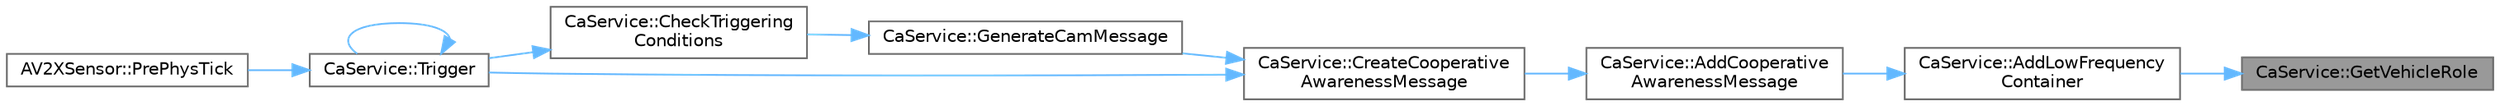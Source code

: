 digraph "CaService::GetVehicleRole"
{
 // INTERACTIVE_SVG=YES
 // LATEX_PDF_SIZE
  bgcolor="transparent";
  edge [fontname=Helvetica,fontsize=10,labelfontname=Helvetica,labelfontsize=10];
  node [fontname=Helvetica,fontsize=10,shape=box,height=0.2,width=0.4];
  rankdir="RL";
  Node1 [id="Node000001",label="CaService::GetVehicleRole",height=0.2,width=0.4,color="gray40", fillcolor="grey60", style="filled", fontcolor="black",tooltip=" "];
  Node1 -> Node2 [id="edge1_Node000001_Node000002",dir="back",color="steelblue1",style="solid",tooltip=" "];
  Node2 [id="Node000002",label="CaService::AddLowFrequency\lContainer",height=0.2,width=0.4,color="grey40", fillcolor="white", style="filled",URL="$dc/d72/classCaService.html#aa68ab6668f5f288ec1eced088465fb75",tooltip=" "];
  Node2 -> Node3 [id="edge2_Node000002_Node000003",dir="back",color="steelblue1",style="solid",tooltip=" "];
  Node3 [id="Node000003",label="CaService::AddCooperative\lAwarenessMessage",height=0.2,width=0.4,color="grey40", fillcolor="white", style="filled",URL="$dc/d72/classCaService.html#af78a02cbfa27133b4682c7f99c3ed09e",tooltip=" "];
  Node3 -> Node4 [id="edge3_Node000003_Node000004",dir="back",color="steelblue1",style="solid",tooltip=" "];
  Node4 [id="Node000004",label="CaService::CreateCooperative\lAwarenessMessage",height=0.2,width=0.4,color="grey40", fillcolor="white", style="filled",URL="$dc/d72/classCaService.html#aeed10735fdfabc90def5dc5459636d57",tooltip=" "];
  Node4 -> Node5 [id="edge4_Node000004_Node000005",dir="back",color="steelblue1",style="solid",tooltip=" "];
  Node5 [id="Node000005",label="CaService::GenerateCamMessage",height=0.2,width=0.4,color="grey40", fillcolor="white", style="filled",URL="$dc/d72/classCaService.html#ac516ff7495bc32f142607fa3c18feb3e",tooltip=" "];
  Node5 -> Node6 [id="edge5_Node000005_Node000006",dir="back",color="steelblue1",style="solid",tooltip=" "];
  Node6 [id="Node000006",label="CaService::CheckTriggering\lConditions",height=0.2,width=0.4,color="grey40", fillcolor="white", style="filled",URL="$dc/d72/classCaService.html#af0c9631cf58c85f850d00d94180432c0",tooltip=" "];
  Node6 -> Node7 [id="edge6_Node000006_Node000007",dir="back",color="steelblue1",style="solid",tooltip=" "];
  Node7 [id="Node000007",label="CaService::Trigger",height=0.2,width=0.4,color="grey40", fillcolor="white", style="filled",URL="$dc/d72/classCaService.html#a3abeb3a2b3ed63c68a902475f3909b51",tooltip=" "];
  Node7 -> Node8 [id="edge7_Node000007_Node000008",dir="back",color="steelblue1",style="solid",tooltip=" "];
  Node8 [id="Node000008",label="AV2XSensor::PrePhysTick",height=0.2,width=0.4,color="grey40", fillcolor="white", style="filled",URL="$d3/dd4/classAV2XSensor.html#a48e67673a93165d20a70c95c44d9bb5b",tooltip=" "];
  Node7 -> Node7 [id="edge8_Node000007_Node000007",dir="back",color="steelblue1",style="solid",tooltip=" "];
  Node4 -> Node7 [id="edge9_Node000004_Node000007",dir="back",color="steelblue1",style="solid",tooltip=" "];
}
